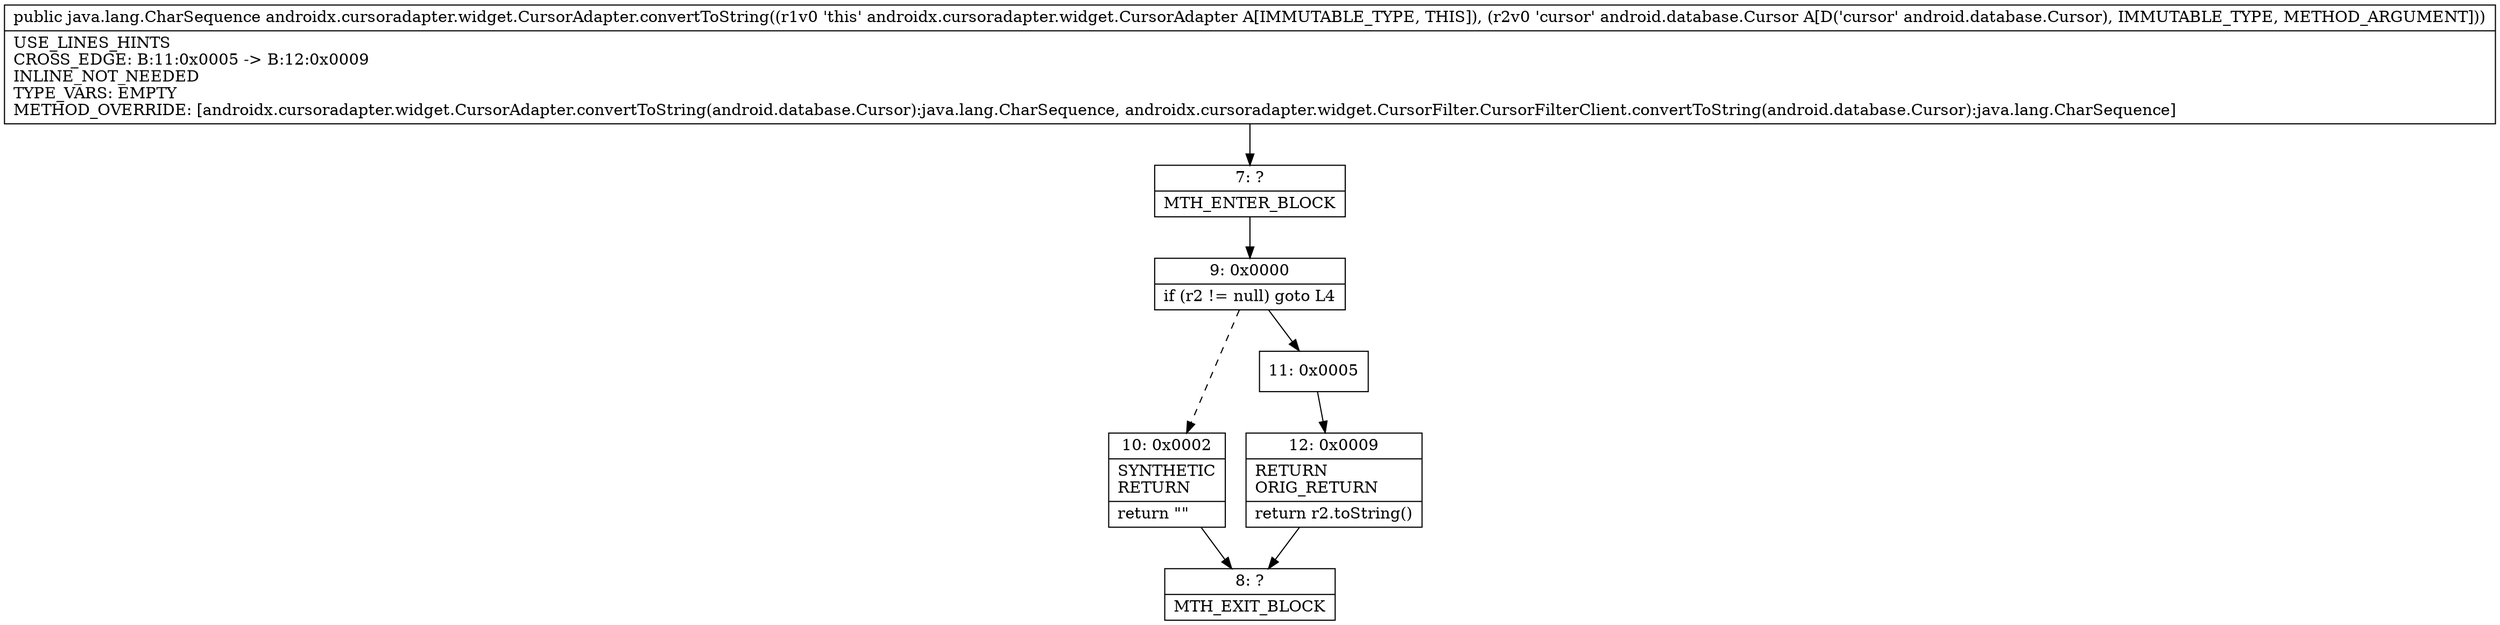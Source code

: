 digraph "CFG forandroidx.cursoradapter.widget.CursorAdapter.convertToString(Landroid\/database\/Cursor;)Ljava\/lang\/CharSequence;" {
Node_7 [shape=record,label="{7\:\ ?|MTH_ENTER_BLOCK\l}"];
Node_9 [shape=record,label="{9\:\ 0x0000|if (r2 != null) goto L4\l}"];
Node_10 [shape=record,label="{10\:\ 0x0002|SYNTHETIC\lRETURN\l|return \"\"\l}"];
Node_8 [shape=record,label="{8\:\ ?|MTH_EXIT_BLOCK\l}"];
Node_11 [shape=record,label="{11\:\ 0x0005}"];
Node_12 [shape=record,label="{12\:\ 0x0009|RETURN\lORIG_RETURN\l|return r2.toString()\l}"];
MethodNode[shape=record,label="{public java.lang.CharSequence androidx.cursoradapter.widget.CursorAdapter.convertToString((r1v0 'this' androidx.cursoradapter.widget.CursorAdapter A[IMMUTABLE_TYPE, THIS]), (r2v0 'cursor' android.database.Cursor A[D('cursor' android.database.Cursor), IMMUTABLE_TYPE, METHOD_ARGUMENT]))  | USE_LINES_HINTS\lCROSS_EDGE: B:11:0x0005 \-\> B:12:0x0009\lINLINE_NOT_NEEDED\lTYPE_VARS: EMPTY\lMETHOD_OVERRIDE: [androidx.cursoradapter.widget.CursorAdapter.convertToString(android.database.Cursor):java.lang.CharSequence, androidx.cursoradapter.widget.CursorFilter.CursorFilterClient.convertToString(android.database.Cursor):java.lang.CharSequence]\l}"];
MethodNode -> Node_7;Node_7 -> Node_9;
Node_9 -> Node_10[style=dashed];
Node_9 -> Node_11;
Node_10 -> Node_8;
Node_11 -> Node_12;
Node_12 -> Node_8;
}

